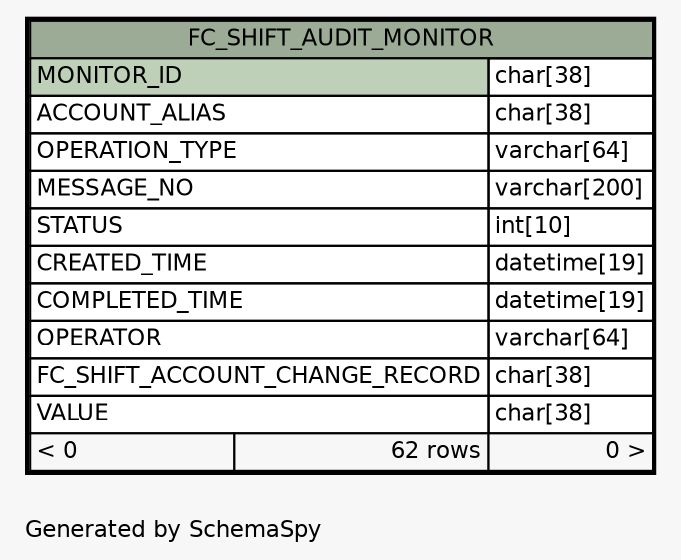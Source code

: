 // dot 2.26.0 on Linux 2.6.32-504.8.1.el6.x86_64
// SchemaSpy rev 590
digraph "oneDegreeRelationshipsDiagram" {
  graph [
    rankdir="RL"
    bgcolor="#f7f7f7"
    label="\nGenerated by SchemaSpy"
    labeljust="l"
    nodesep="0.18"
    ranksep="0.46"
    fontname="Helvetica"
    fontsize="11"
  ];
  node [
    fontname="Helvetica"
    fontsize="11"
    shape="plaintext"
  ];
  edge [
    arrowsize="0.8"
  ];
  "FC_SHIFT_AUDIT_MONITOR" [
    label=<
    <TABLE BORDER="2" CELLBORDER="1" CELLSPACING="0" BGCOLOR="#ffffff">
      <TR><TD COLSPAN="3" BGCOLOR="#9bab96" ALIGN="CENTER">FC_SHIFT_AUDIT_MONITOR</TD></TR>
      <TR><TD PORT="MONITOR_ID" COLSPAN="2" BGCOLOR="#bed1b8" ALIGN="LEFT">MONITOR_ID</TD><TD PORT="MONITOR_ID.type" ALIGN="LEFT">char[38]</TD></TR>
      <TR><TD PORT="ACCOUNT_ALIAS" COLSPAN="2" ALIGN="LEFT">ACCOUNT_ALIAS</TD><TD PORT="ACCOUNT_ALIAS.type" ALIGN="LEFT">char[38]</TD></TR>
      <TR><TD PORT="OPERATION_TYPE" COLSPAN="2" ALIGN="LEFT">OPERATION_TYPE</TD><TD PORT="OPERATION_TYPE.type" ALIGN="LEFT">varchar[64]</TD></TR>
      <TR><TD PORT="MESSAGE_NO" COLSPAN="2" ALIGN="LEFT">MESSAGE_NO</TD><TD PORT="MESSAGE_NO.type" ALIGN="LEFT">varchar[200]</TD></TR>
      <TR><TD PORT="STATUS" COLSPAN="2" ALIGN="LEFT">STATUS</TD><TD PORT="STATUS.type" ALIGN="LEFT">int[10]</TD></TR>
      <TR><TD PORT="CREATED_TIME" COLSPAN="2" ALIGN="LEFT">CREATED_TIME</TD><TD PORT="CREATED_TIME.type" ALIGN="LEFT">datetime[19]</TD></TR>
      <TR><TD PORT="COMPLETED_TIME" COLSPAN="2" ALIGN="LEFT">COMPLETED_TIME</TD><TD PORT="COMPLETED_TIME.type" ALIGN="LEFT">datetime[19]</TD></TR>
      <TR><TD PORT="OPERATOR" COLSPAN="2" ALIGN="LEFT">OPERATOR</TD><TD PORT="OPERATOR.type" ALIGN="LEFT">varchar[64]</TD></TR>
      <TR><TD PORT="FC_SHIFT_ACCOUNT_CHANGE_RECORD" COLSPAN="2" ALIGN="LEFT">FC_SHIFT_ACCOUNT_CHANGE_RECORD</TD><TD PORT="FC_SHIFT_ACCOUNT_CHANGE_RECORD.type" ALIGN="LEFT">char[38]</TD></TR>
      <TR><TD PORT="VALUE" COLSPAN="2" ALIGN="LEFT">VALUE</TD><TD PORT="VALUE.type" ALIGN="LEFT">char[38]</TD></TR>
      <TR><TD ALIGN="LEFT" BGCOLOR="#f7f7f7">&lt; 0</TD><TD ALIGN="RIGHT" BGCOLOR="#f7f7f7">62 rows</TD><TD ALIGN="RIGHT" BGCOLOR="#f7f7f7">0 &gt;</TD></TR>
    </TABLE>>
    URL="FC_SHIFT_AUDIT_MONITOR.html"
    tooltip="FC_SHIFT_AUDIT_MONITOR"
  ];
}
